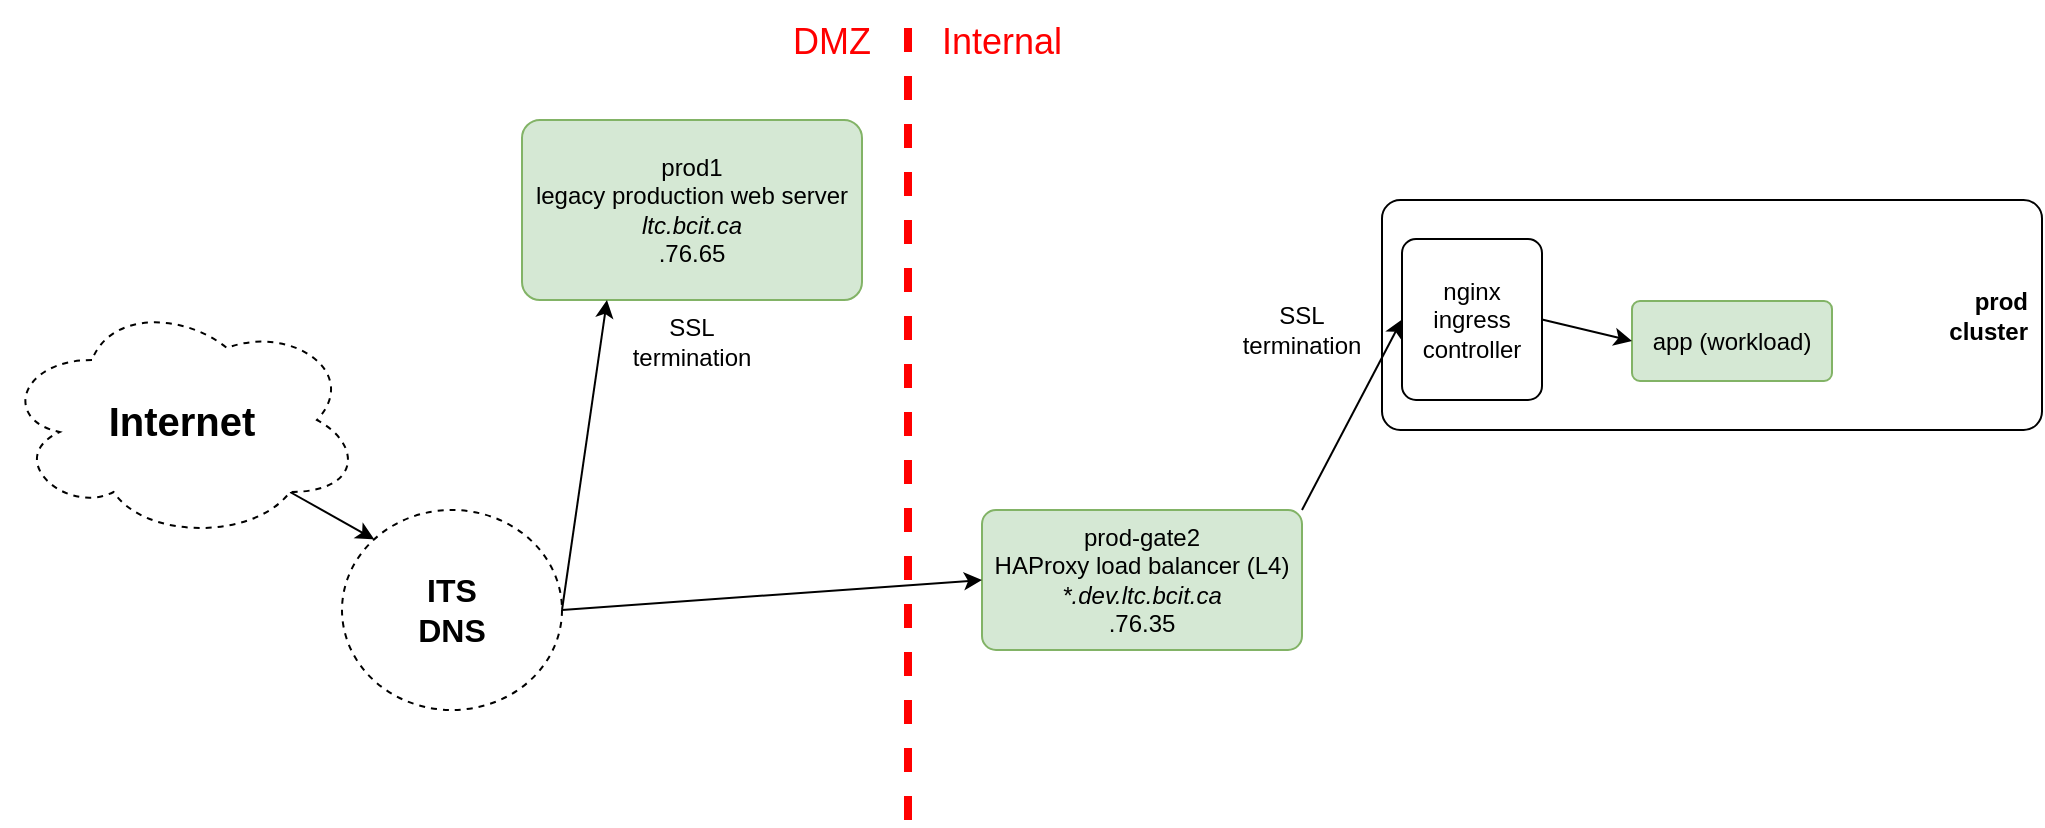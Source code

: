 <mxfile version="16.4.0" type="device"><diagram id="jypZsJmhGCqAaLn2Il6_" name="Page-1"><mxGraphModel dx="1956" dy="829" grid="1" gridSize="10" guides="1" tooltips="1" connect="1" arrows="1" fold="1" page="1" pageScale="1" pageWidth="850" pageHeight="1100" math="0" shadow="0"><root><mxCell id="0"/><mxCell id="1" parent="0"/><mxCell id="ssO4QC-9UpLF29hUccAE-64" style="rounded=0;orthogonalLoop=1;jettySize=auto;html=1;exitX=0.8;exitY=0.8;exitDx=0;exitDy=0;exitPerimeter=0;entryX=0;entryY=0;entryDx=0;entryDy=0;" parent="1" source="ssO4QC-9UpLF29hUccAE-2" target="ssO4QC-9UpLF29hUccAE-63" edge="1"><mxGeometry relative="1" as="geometry"><mxPoint x="-701" y="735.5" as="targetPoint"/><mxPoint x="-307" y="760" as="sourcePoint"/></mxGeometry></mxCell><mxCell id="ssO4QC-9UpLF29hUccAE-2" value="&lt;b&gt;&lt;font style=&quot;font-size: 20px&quot;&gt;Internet&lt;/font&gt;&lt;/b&gt;" style="ellipse;shape=cloud;whiteSpace=wrap;html=1;align=center;dashed=1;" parent="1" vertex="1"><mxGeometry x="-470" y="710" width="180" height="120" as="geometry"/></mxCell><mxCell id="ssO4QC-9UpLF29hUccAE-78" style="edgeStyle=none;orthogonalLoop=1;jettySize=auto;html=1;exitX=1;exitY=0;exitDx=0;exitDy=0;entryX=0;entryY=0.5;entryDx=0;entryDy=0;" parent="1" source="ssO4QC-9UpLF29hUccAE-3" target="U7uF_MtVYGgiVAcWDa_c-1" edge="1"><mxGeometry relative="1" as="geometry"><mxPoint x="284" y="712" as="targetPoint"/></mxGeometry></mxCell><mxCell id="ssO4QC-9UpLF29hUccAE-3" value="prod-gate2&lt;br&gt;HAProxy load balancer (L4)&lt;br&gt;&lt;i&gt;*.dev.ltc.bcit.ca&lt;br&gt;&lt;/i&gt;.76.35" style="rounded=1;arcSize=10;whiteSpace=wrap;html=1;align=center;fillColor=#d5e8d4;strokeColor=#82b366;" parent="1" vertex="1"><mxGeometry x="20" y="815" width="160" height="70" as="geometry"/></mxCell><mxCell id="ssO4QC-9UpLF29hUccAE-30" value="prod1&lt;br&gt;legacy production web server&lt;br&gt;&lt;i&gt;ltc.bcit.ca&lt;br&gt;&lt;/i&gt;.76.65" style="rounded=1;arcSize=10;whiteSpace=wrap;html=1;align=center;fillColor=#d5e8d4;strokeColor=#82b366;" parent="1" vertex="1"><mxGeometry x="-210" y="620" width="170" height="90" as="geometry"/></mxCell><mxCell id="ssO4QC-9UpLF29hUccAE-69" style="edgeStyle=none;orthogonalLoop=1;jettySize=auto;html=1;entryX=0;entryY=0.5;entryDx=0;entryDy=0;exitX=1;exitY=0.5;exitDx=0;exitDy=0;strokeWidth=1;strokeColor=#000000;" parent="1" source="ssO4QC-9UpLF29hUccAE-63" target="ssO4QC-9UpLF29hUccAE-3" edge="1"><mxGeometry relative="1" as="geometry"><mxPoint x="-671.25" y="820.5" as="sourcePoint"/><mxPoint x="-487.27" y="732.53" as="targetPoint"/></mxGeometry></mxCell><mxCell id="ssO4QC-9UpLF29hUccAE-63" value="&lt;b style=&quot;font-size: 16px&quot;&gt;ITS&lt;br&gt;DNS&lt;/b&gt;" style="ellipse;whiteSpace=wrap;html=1;align=center;dashed=1;rounded=1;fillColor=none;" parent="1" vertex="1"><mxGeometry x="-300" y="815" width="110" height="100" as="geometry"/></mxCell><mxCell id="LwrFlGE9gnEI0ruCcwtA-46" value="&lt;font color=&quot;#ff0000&quot; style=&quot;font-size: 18px&quot;&gt;DMZ&lt;/font&gt;" style="text;html=1;strokeColor=none;fillColor=none;align=center;verticalAlign=middle;whiteSpace=wrap;rounded=0;dashed=1;fontSize=20;labelPosition=center;verticalLabelPosition=middle;" parent="1" vertex="1"><mxGeometry x="-90" y="560" width="70" height="40" as="geometry"/></mxCell><mxCell id="LwrFlGE9gnEI0ruCcwtA-48" value="&lt;font color=&quot;#ff0000&quot; style=&quot;font-size: 18px&quot;&gt;Internal&lt;/font&gt;" style="text;html=1;strokeColor=none;fillColor=none;align=center;verticalAlign=middle;whiteSpace=wrap;rounded=0;dashed=1;fontSize=20;" parent="1" vertex="1"><mxGeometry x="-20" y="560" width="100" height="40" as="geometry"/></mxCell><mxCell id="LwrFlGE9gnEI0ruCcwtA-50" value="" style="endArrow=none;dashed=1;html=1;strokeWidth=4;rounded=1;fontSize=26;fontColor=#FF0000;strokeColor=#FF0000;" parent="1" edge="1"><mxGeometry width="50" height="50" relative="1" as="geometry"><mxPoint x="-17" y="970" as="sourcePoint"/><mxPoint x="-17" y="570" as="targetPoint"/></mxGeometry></mxCell><mxCell id="ssO4QC-9UpLF29hUccAE-26" value="&lt;b&gt;prod&lt;br&gt;cluster&lt;/b&gt;" style="shape=ext;margin=3;double=0;whiteSpace=wrap;html=1;align=right;fillColor=none;rounded=1;spacingRight=5;arcSize=8;" parent="1" vertex="1"><mxGeometry x="220" y="660" width="330" height="115" as="geometry"/></mxCell><mxCell id="ssO4QC-9UpLF29hUccAE-12" value="app (workload)" style="rounded=1;arcSize=10;whiteSpace=wrap;html=1;align=center;fillColor=#d5e8d4;strokeColor=#82b366;" parent="1" vertex="1"><mxGeometry x="345" y="710.5" width="100" height="40" as="geometry"/></mxCell><mxCell id="U7uF_MtVYGgiVAcWDa_c-1" value="nginx ingress controller" style="rounded=1;arcSize=10;whiteSpace=wrap;html=1;align=center;" vertex="1" parent="1"><mxGeometry x="230" y="679.5" width="70" height="80.5" as="geometry"/></mxCell><mxCell id="U7uF_MtVYGgiVAcWDa_c-2" style="edgeStyle=none;orthogonalLoop=1;jettySize=auto;html=1;exitX=1;exitY=0.5;exitDx=0;exitDy=0;entryX=0;entryY=0.5;entryDx=0;entryDy=0;" edge="1" parent="1" source="U7uF_MtVYGgiVAcWDa_c-1" target="ssO4QC-9UpLF29hUccAE-12"><mxGeometry relative="1" as="geometry"><mxPoint x="230" y="756.25" as="targetPoint"/><mxPoint x="-60" y="785" as="sourcePoint"/></mxGeometry></mxCell><mxCell id="U7uF_MtVYGgiVAcWDa_c-3" value="SSL termination" style="text;html=1;strokeColor=none;fillColor=none;align=center;verticalAlign=middle;whiteSpace=wrap;rounded=0;" vertex="1" parent="1"><mxGeometry x="150" y="710" width="60" height="30" as="geometry"/></mxCell><mxCell id="U7uF_MtVYGgiVAcWDa_c-4" value="SSL termination" style="text;html=1;strokeColor=none;fillColor=none;align=center;verticalAlign=middle;whiteSpace=wrap;rounded=0;" vertex="1" parent="1"><mxGeometry x="-155" y="715.5" width="60" height="30" as="geometry"/></mxCell><mxCell id="U7uF_MtVYGgiVAcWDa_c-5" style="edgeStyle=none;orthogonalLoop=1;jettySize=auto;html=1;entryX=0.25;entryY=1;entryDx=0;entryDy=0;exitX=1;exitY=0.5;exitDx=0;exitDy=0;strokeWidth=1;strokeColor=#000000;" edge="1" parent="1" source="ssO4QC-9UpLF29hUccAE-63" target="ssO4QC-9UpLF29hUccAE-30"><mxGeometry relative="1" as="geometry"><mxPoint x="-320" y="840" as="sourcePoint"/><mxPoint x="10.25" y="790" as="targetPoint"/></mxGeometry></mxCell></root></mxGraphModel></diagram></mxfile>